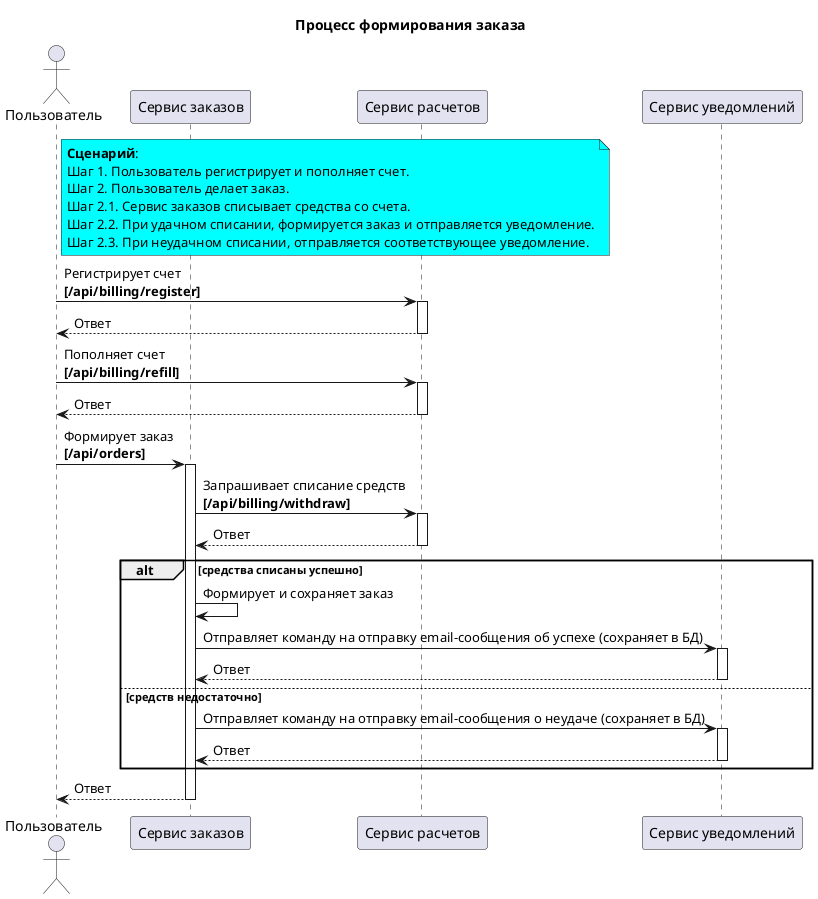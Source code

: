 @startuml
title Процесс формирования заказа

actor "Пользователь" as USER order 10
participant "Сервис заказов" as OrderService order 20
participant "Сервис расчетов" as BillingService order 30
participant "Сервис уведомлений" as NotificationService order 40

note right of USER #aqua
    <b>Сценарий</b>:
    Шаг 1. Пользователь регистрирует и пополняет счет.
    Шаг 2. Пользователь делает заказ. 
    Шаг 2.1. Сервис заказов списывает средства со счета.
    Шаг 2.2. При удачном списании, формируется заказ и отправляется уведомление.
    Шаг 2.3. При неудачном списании, отправляется соответствующее уведомление.
end note

USER -> BillingService ++: Регистрирует счет\n<b>[/api/billing/register]
BillingService--> USER --: Ответ

USER -> BillingService ++: Пополняет счет\n<b>[/api/billing/refill]
BillingService--> USER --: Ответ

USER -> OrderService ++: Формирует заказ\n<b>[/api/orders]
OrderService -> BillingService ++: Запрашивает списание средств\n<b>[/api/billing/withdraw]
BillingService --> OrderService --: Ответ

alt средства списаны успешно
  OrderService -> OrderService : Формирует и сохраняет заказ 
  OrderService -> NotificationService ++: Отправляет команду на отправку email-сообщения об успехе (сохраняет в БД)
  NotificationService --> OrderService --:  Ответ
else средств недостаточно
  OrderService -> NotificationService ++: Отправляет команду на отправку email-сообщения о неудаче (сохраняет в БД)
  NotificationService --> OrderService --:  Ответ
end alt

OrderService --> USER --: Ответ

@enduml
